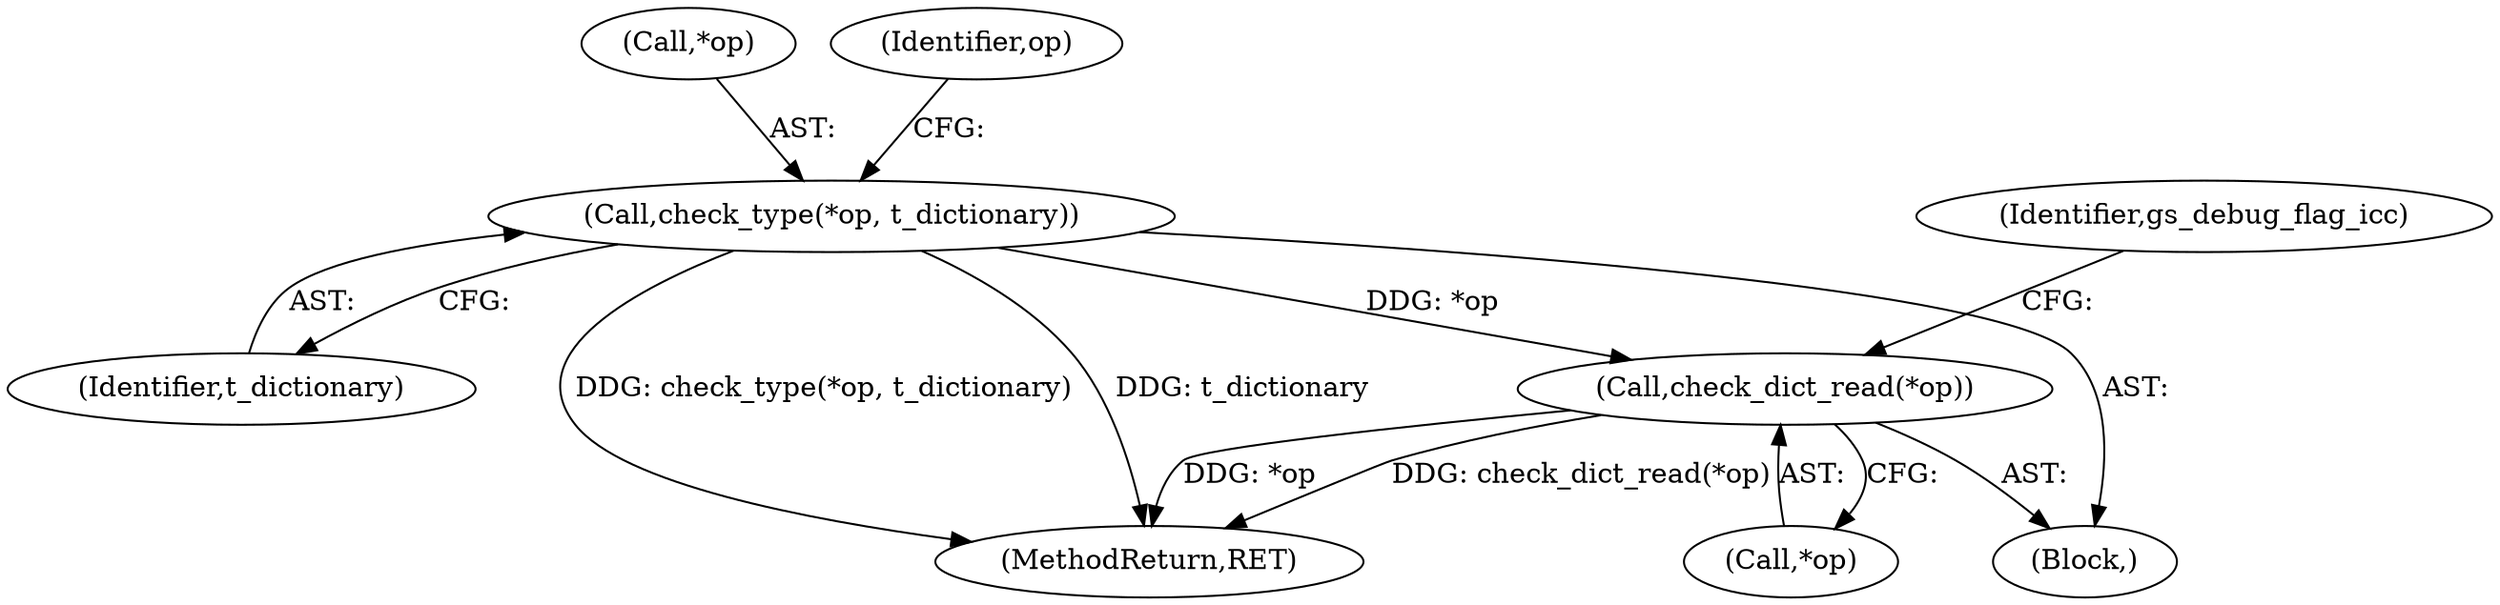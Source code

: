 digraph "0_ghostscript_67d760ab775dae4efe803b5944b0439aa3c0b04a_1@API" {
"1000156" [label="(Call,check_dict_read(*op))"];
"1000152" [label="(Call,check_type(*op, t_dictionary))"];
"1000157" [label="(Call,*op)"];
"1000113" [label="(Block,)"];
"1000152" [label="(Call,check_type(*op, t_dictionary))"];
"1000153" [label="(Call,*op)"];
"1000156" [label="(Call,check_dict_read(*op))"];
"1000160" [label="(Identifier,gs_debug_flag_icc)"];
"1000158" [label="(Identifier,op)"];
"1000155" [label="(Identifier,t_dictionary)"];
"1000524" [label="(MethodReturn,RET)"];
"1000156" -> "1000113"  [label="AST: "];
"1000156" -> "1000157"  [label="CFG: "];
"1000157" -> "1000156"  [label="AST: "];
"1000160" -> "1000156"  [label="CFG: "];
"1000156" -> "1000524"  [label="DDG: *op"];
"1000156" -> "1000524"  [label="DDG: check_dict_read(*op)"];
"1000152" -> "1000156"  [label="DDG: *op"];
"1000152" -> "1000113"  [label="AST: "];
"1000152" -> "1000155"  [label="CFG: "];
"1000153" -> "1000152"  [label="AST: "];
"1000155" -> "1000152"  [label="AST: "];
"1000158" -> "1000152"  [label="CFG: "];
"1000152" -> "1000524"  [label="DDG: check_type(*op, t_dictionary)"];
"1000152" -> "1000524"  [label="DDG: t_dictionary"];
}
